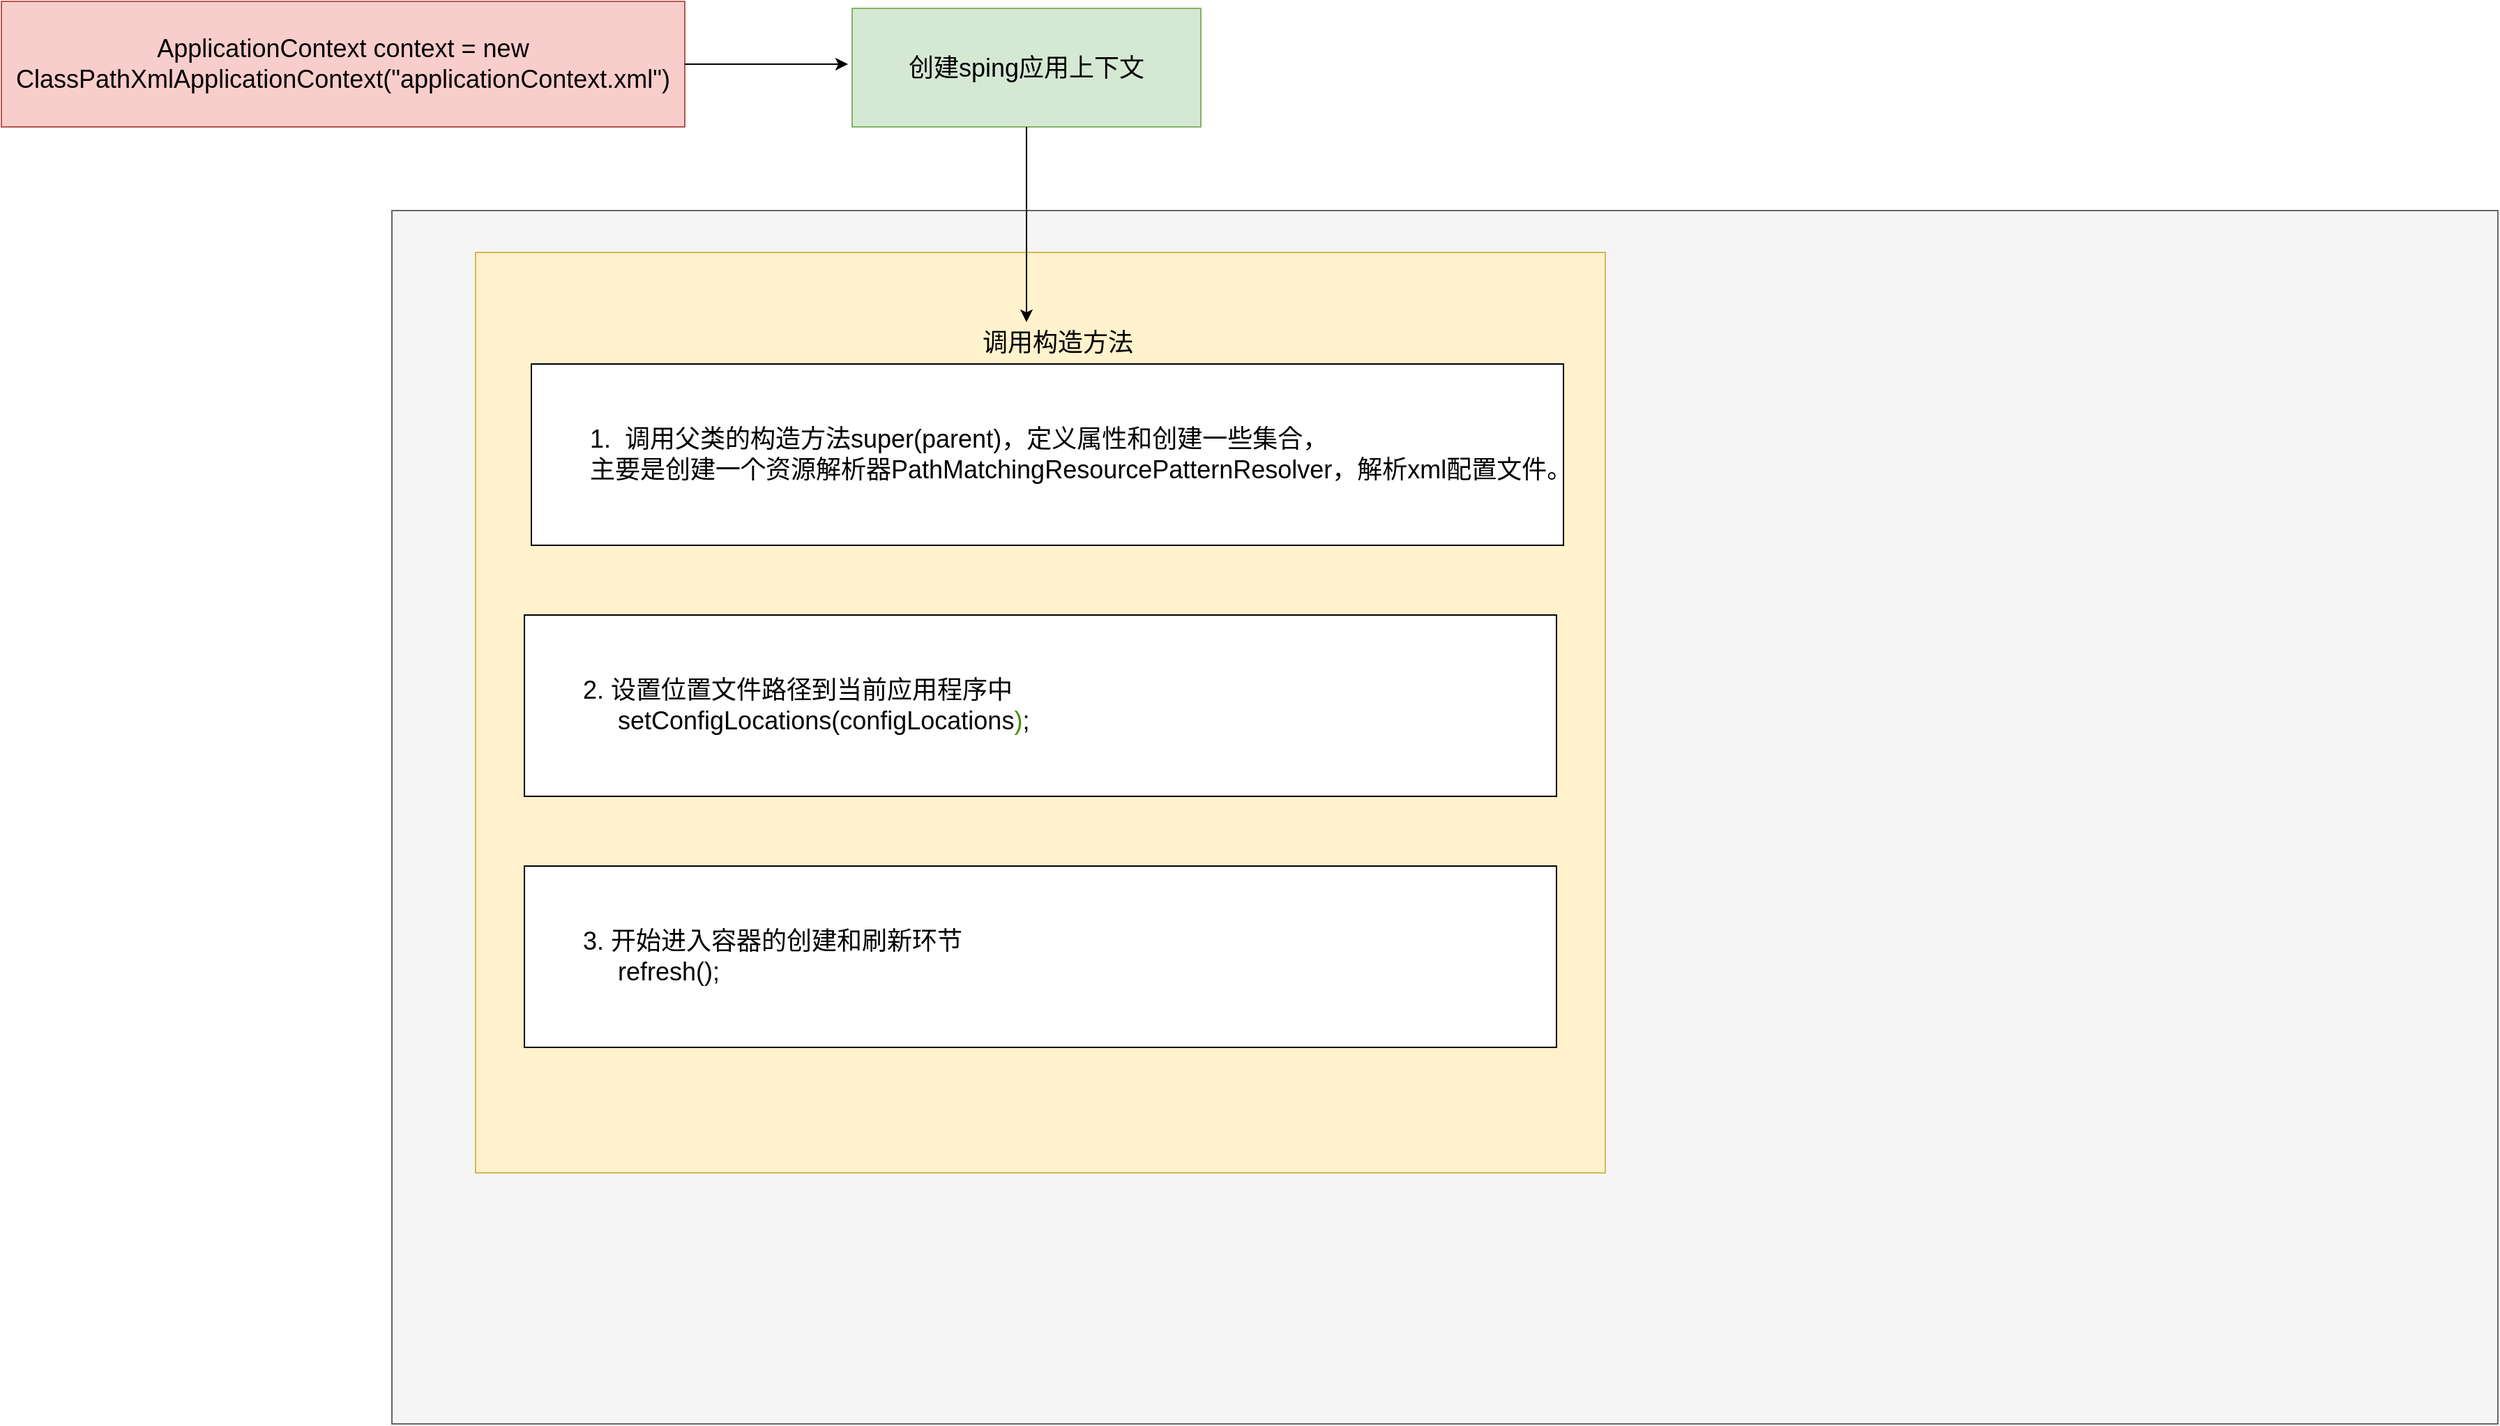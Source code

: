 <mxfile version="21.3.7" type="github">
  <diagram name="第 1 页" id="4fWyXJP6VSfAbYg68hve">
    <mxGraphModel dx="3337" dy="1124" grid="1" gridSize="10" guides="1" tooltips="1" connect="1" arrows="1" fold="1" page="1" pageScale="1" pageWidth="1654" pageHeight="2336" math="0" shadow="0">
      <root>
        <mxCell id="0" />
        <mxCell id="1" parent="0" />
        <mxCell id="AFss-TPShZiB_wvnAR8w-2" value="&lt;font style=&quot;font-size: 18px;&quot;&gt;ApplicationContext context = new ClassPathXmlApplicationContext(&quot;applicationContext.xml&quot;)&lt;/font&gt;" style="rounded=0;whiteSpace=wrap;html=1;align=center;fillColor=#f8cecc;strokeColor=#b85450;" vertex="1" parent="1">
          <mxGeometry x="-130" y="100" width="490" height="90" as="geometry" />
        </mxCell>
        <mxCell id="AFss-TPShZiB_wvnAR8w-4" value="" style="endArrow=classic;html=1;rounded=0;entryX=-0.019;entryY=0.162;entryDx=0;entryDy=0;entryPerimeter=0;" edge="1" parent="1" source="AFss-TPShZiB_wvnAR8w-2">
          <mxGeometry width="50" height="50" relative="1" as="geometry">
            <mxPoint x="360" y="146.01" as="sourcePoint" />
            <mxPoint x="477.004" y="145" as="targetPoint" />
          </mxGeometry>
        </mxCell>
        <mxCell id="AFss-TPShZiB_wvnAR8w-5" value="&lt;font style=&quot;font-size: 18px;&quot;&gt;创建sping应用上下文&lt;/font&gt;" style="rounded=0;whiteSpace=wrap;html=1;fillColor=#d5e8d4;strokeColor=#82b366;" vertex="1" parent="1">
          <mxGeometry x="480" y="105" width="250" height="85" as="geometry" />
        </mxCell>
        <mxCell id="AFss-TPShZiB_wvnAR8w-6" value="" style="rounded=0;whiteSpace=wrap;html=1;fillColor=#f5f5f5;fontColor=#333333;strokeColor=#666666;" vertex="1" parent="1">
          <mxGeometry x="150" y="250" width="1510" height="870" as="geometry" />
        </mxCell>
        <mxCell id="AFss-TPShZiB_wvnAR8w-8" value="" style="rounded=0;whiteSpace=wrap;html=1;fillColor=#fff2cc;strokeColor=#d6b656;" vertex="1" parent="1">
          <mxGeometry x="210" y="280" width="810" height="660" as="geometry" />
        </mxCell>
        <mxCell id="AFss-TPShZiB_wvnAR8w-10" value="&lt;font style=&quot;font-size: 18px;&quot;&gt;调用构造方法&lt;/font&gt;" style="text;html=1;strokeColor=none;fillColor=none;align=center;verticalAlign=middle;whiteSpace=wrap;rounded=0;" vertex="1" parent="1">
          <mxGeometry x="550" y="330" width="155" height="30" as="geometry" />
        </mxCell>
        <mxCell id="AFss-TPShZiB_wvnAR8w-11" style="edgeStyle=orthogonalEdgeStyle;rounded=0;orthogonalLoop=1;jettySize=auto;html=1;" edge="1" parent="1" source="AFss-TPShZiB_wvnAR8w-5" target="AFss-TPShZiB_wvnAR8w-10">
          <mxGeometry relative="1" as="geometry">
            <Array as="points">
              <mxPoint x="605" y="300" />
              <mxPoint x="605" y="300" />
            </Array>
          </mxGeometry>
        </mxCell>
        <mxCell id="AFss-TPShZiB_wvnAR8w-12" value="&lt;blockquote style=&quot;margin: 0 0 0 40px; border: none; padding: 0px;&quot;&gt;&lt;div style=&quot;&quot;&gt;&lt;pre style=&quot;&quot;&gt;&lt;font style=&quot;font-size: 18px;&quot; face=&quot;Helvetica&quot;&gt;&lt;font style=&quot;&quot;&gt;1.  调用父类的构造方法super(parent)，定义属性和创建一些集合，&lt;br/&gt;主要是创建一个资源解析器&lt;/font&gt;PathMatchingResourcePatternResolver，解析xml配置文件。&lt;/font&gt;&lt;/pre&gt;&lt;/div&gt;&lt;/blockquote&gt;" style="rounded=0;whiteSpace=wrap;html=1;align=left;" vertex="1" parent="1">
          <mxGeometry x="250" y="360" width="740" height="130" as="geometry" />
        </mxCell>
        <mxCell id="AFss-TPShZiB_wvnAR8w-13" value="&lt;blockquote style=&quot;margin: 0 0 0 40px; border: none; padding: 0px;&quot;&gt;&lt;div style=&quot;&quot;&gt;&lt;pre style=&quot;&quot;&gt;&lt;font style=&quot;font-size: 18px;&quot; face=&quot;Helvetica&quot;&gt;2. 设置位置文件路径到当前应用程序中&lt;br&gt;     setConfigLocations(&lt;span style=&quot;background-color: rgb(255, 255, 255); color: rgb(8, 8, 8);&quot;&gt;configLocations&lt;/span&gt;&lt;span style=&quot;background-color: rgb(255, 255, 255); color: rgb(63, 145, 1);&quot;&gt;)&lt;/span&gt;&lt;span style=&quot;background-color: rgb(255, 255, 255); color: rgb(8, 8, 8);&quot;&gt;;&lt;/span&gt;&lt;/font&gt;&lt;/pre&gt;&lt;/div&gt;&lt;/blockquote&gt;" style="rounded=0;whiteSpace=wrap;html=1;align=left;" vertex="1" parent="1">
          <mxGeometry x="245" y="540" width="740" height="130" as="geometry" />
        </mxCell>
        <mxCell id="AFss-TPShZiB_wvnAR8w-14" value="&lt;blockquote style=&quot;margin: 0 0 0 40px; border: none; padding: 0px;&quot;&gt;&lt;div style=&quot;&quot;&gt;&lt;pre style=&quot;&quot;&gt;&lt;font style=&quot;font-size: 18px;&quot; face=&quot;Helvetica&quot;&gt;&lt;font style=&quot;&quot;&gt;3. 开始进入容器的创建和刷新环节&lt;br&gt;     &lt;/font&gt;refresh()&lt;span style=&quot;background-color: rgb(255, 255, 255); color: rgb(8, 8, 8);&quot;&gt;;&lt;/span&gt;&lt;/font&gt;&lt;/pre&gt;&lt;/div&gt;&lt;/blockquote&gt;" style="rounded=0;whiteSpace=wrap;html=1;align=left;" vertex="1" parent="1">
          <mxGeometry x="245" y="720" width="740" height="130" as="geometry" />
        </mxCell>
      </root>
    </mxGraphModel>
  </diagram>
</mxfile>
